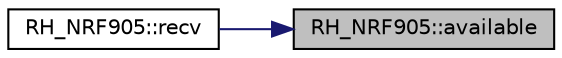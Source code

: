 digraph "RH_NRF905::available"
{
 // LATEX_PDF_SIZE
  edge [fontname="Helvetica",fontsize="10",labelfontname="Helvetica",labelfontsize="10"];
  node [fontname="Helvetica",fontsize="10",shape=record];
  rankdir="RL";
  Node1 [label="RH_NRF905::available",height=0.2,width=0.4,color="black", fillcolor="grey75", style="filled", fontcolor="black",tooltip=" "];
  Node1 -> Node2 [dir="back",color="midnightblue",fontsize="10",style="solid",fontname="Helvetica"];
  Node2 [label="RH_NRF905::recv",height=0.2,width=0.4,color="black", fillcolor="white", style="filled",URL="$class_r_h___n_r_f905.html#a8dfcb14595404b3254253f3f0367b9ff",tooltip=" "];
}
